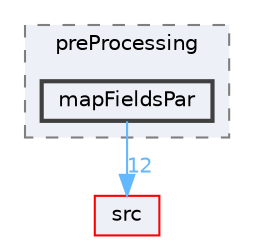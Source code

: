 digraph "applications/utilities/preProcessing/mapFieldsPar"
{
 // LATEX_PDF_SIZE
  bgcolor="transparent";
  edge [fontname=Helvetica,fontsize=10,labelfontname=Helvetica,labelfontsize=10];
  node [fontname=Helvetica,fontsize=10,shape=box,height=0.2,width=0.4];
  compound=true
  subgraph clusterdir_2cb9088fcfa5d85f3ea0b5a37d6be287 {
    graph [ bgcolor="#edf0f7", pencolor="grey50", label="preProcessing", fontname=Helvetica,fontsize=10 style="filled,dashed", URL="dir_2cb9088fcfa5d85f3ea0b5a37d6be287.html",tooltip=""]
  dir_bf9fc5b98f770b69ecd899908c553cda [label="mapFieldsPar", fillcolor="#edf0f7", color="grey25", style="filled,bold", URL="dir_bf9fc5b98f770b69ecd899908c553cda.html",tooltip=""];
  }
  dir_68267d1309a1af8e8297ef4c3efbcdba [label="src", fillcolor="#edf0f7", color="red", style="filled", URL="dir_68267d1309a1af8e8297ef4c3efbcdba.html",tooltip=""];
  dir_bf9fc5b98f770b69ecd899908c553cda->dir_68267d1309a1af8e8297ef4c3efbcdba [headlabel="12", labeldistance=1.5 headhref="dir_002297_003729.html" href="dir_002297_003729.html" color="steelblue1" fontcolor="steelblue1"];
}
